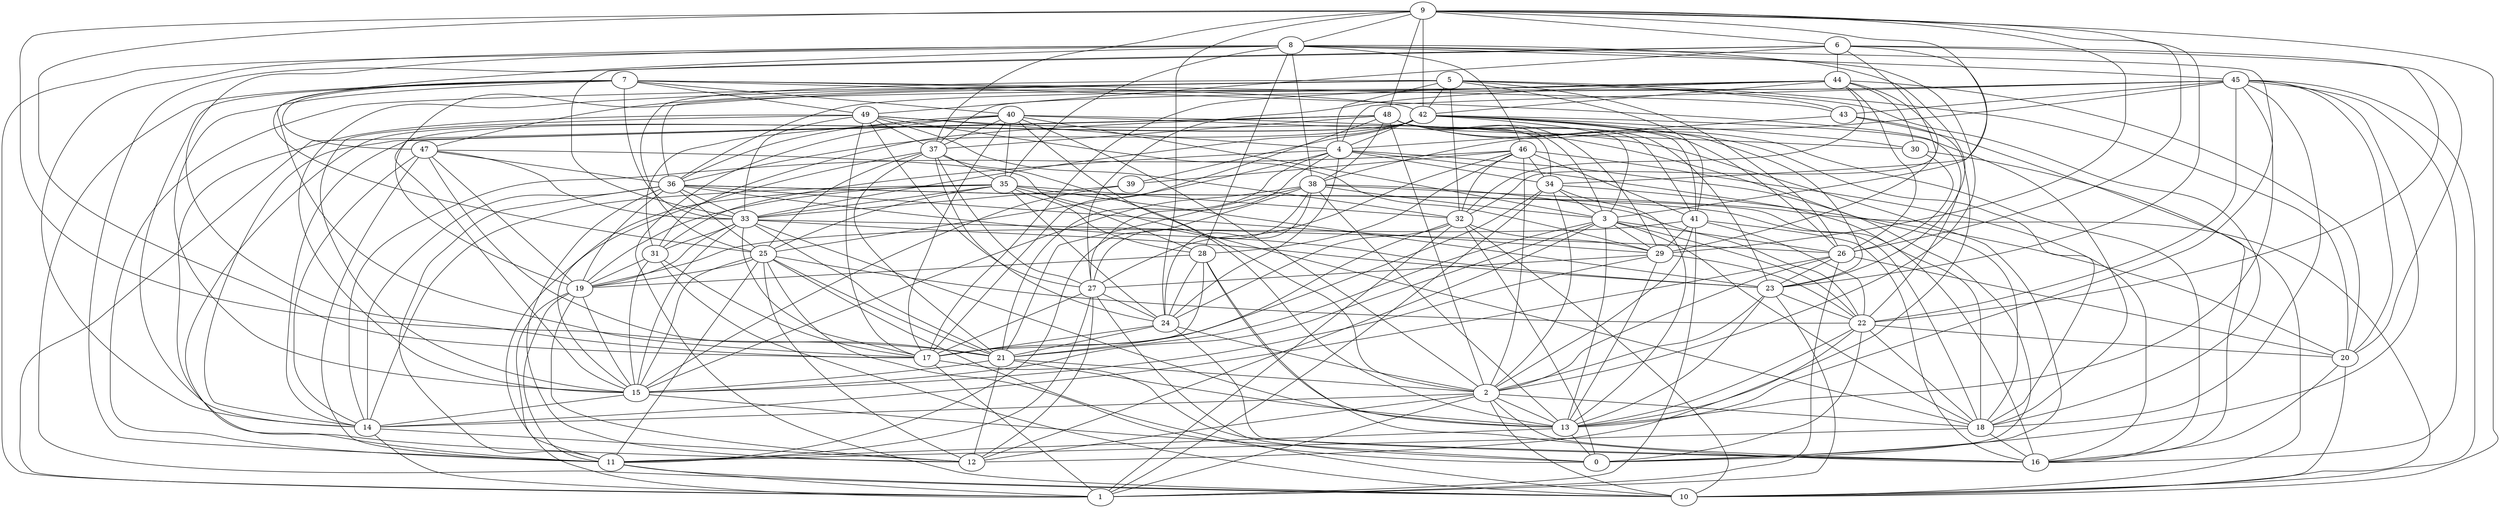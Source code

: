 digraph GG_graph {

subgraph G_graph {
edge [color = black]
"31" -> "15" [dir = none]
"4" -> "18" [dir = none]
"4" -> "25" [dir = none]
"4" -> "0" [dir = none]
"4" -> "31" [dir = none]
"9" -> "42" [dir = none]
"9" -> "24" [dir = none]
"9" -> "23" [dir = none]
"9" -> "26" [dir = none]
"43" -> "16" [dir = none]
"43" -> "13" [dir = none]
"18" -> "11" [dir = none]
"18" -> "16" [dir = none]
"28" -> "13" [dir = none]
"28" -> "24" [dir = none]
"41" -> "1" [dir = none]
"41" -> "19" [dir = none]
"41" -> "22" [dir = none]
"41" -> "16" [dir = none]
"20" -> "16" [dir = none]
"20" -> "10" [dir = none]
"44" -> "29" [dir = none]
"44" -> "26" [dir = none]
"44" -> "42" [dir = none]
"37" -> "27" [dir = none]
"37" -> "15" [dir = none]
"37" -> "35" [dir = none]
"37" -> "24" [dir = none]
"37" -> "21" [dir = none]
"29" -> "22" [dir = none]
"29" -> "27" [dir = none]
"15" -> "14" [dir = none]
"15" -> "0" [dir = none]
"13" -> "0" [dir = none]
"49" -> "33" [dir = none]
"49" -> "37" [dir = none]
"49" -> "17" [dir = none]
"49" -> "27" [dir = none]
"49" -> "15" [dir = none]
"49" -> "29" [dir = none]
"42" -> "4" [dir = none]
"42" -> "30" [dir = none]
"42" -> "39" [dir = none]
"42" -> "14" [dir = none]
"42" -> "11" [dir = none]
"39" -> "15" [dir = none]
"11" -> "10" [dir = none]
"48" -> "41" [dir = none]
"48" -> "29" [dir = none]
"48" -> "3" [dir = none]
"48" -> "34" [dir = none]
"48" -> "37" [dir = none]
"48" -> "17" [dir = none]
"48" -> "38" [dir = none]
"19" -> "1" [dir = none]
"5" -> "47" [dir = none]
"5" -> "15" [dir = none]
"5" -> "11" [dir = none]
"5" -> "32" [dir = none]
"27" -> "12" [dir = none]
"27" -> "24" [dir = none]
"35" -> "32" [dir = none]
"35" -> "25" [dir = none]
"35" -> "11" [dir = none]
"47" -> "21" [dir = none]
"47" -> "36" [dir = none]
"47" -> "19" [dir = none]
"38" -> "22" [dir = none]
"38" -> "10" [dir = none]
"38" -> "11" [dir = none]
"38" -> "24" [dir = none]
"38" -> "13" [dir = none]
"38" -> "3" [dir = none]
"8" -> "35" [dir = none]
"8" -> "45" [dir = none]
"8" -> "38" [dir = none]
"46" -> "2" [dir = none]
"46" -> "32" [dir = none]
"46" -> "34" [dir = none]
"46" -> "39" [dir = none]
"46" -> "16" [dir = none]
"46" -> "27" [dir = none]
"46" -> "28" [dir = none]
"7" -> "15" [dir = none]
"7" -> "47" [dir = none]
"7" -> "43" [dir = none]
"7" -> "40" [dir = none]
"7" -> "22" [dir = none]
"7" -> "33" [dir = none]
"33" -> "15" [dir = none]
"33" -> "19" [dir = none]
"33" -> "13" [dir = none]
"30" -> "26" [dir = none]
"30" -> "10" [dir = none]
"6" -> "33" [dir = none]
"6" -> "20" [dir = none]
"6" -> "11" [dir = none]
"6" -> "22" [dir = none]
"6" -> "49" [dir = none]
"45" -> "13" [dir = none]
"45" -> "22" [dir = none]
"45" -> "0" [dir = none]
"45" -> "43" [dir = none]
"3" -> "18" [dir = none]
"3" -> "26" [dir = none]
"3" -> "22" [dir = none]
"24" -> "21" [dir = none]
"24" -> "16" [dir = none]
"24" -> "17" [dir = none]
"23" -> "13" [dir = none]
"23" -> "1" [dir = none]
"21" -> "15" [dir = none]
"17" -> "16" [dir = none]
"40" -> "0" [dir = none]
"40" -> "31" [dir = none]
"40" -> "36" [dir = none]
"40" -> "13" [dir = none]
"40" -> "2" [dir = none]
"22" -> "12" [dir = none]
"22" -> "13" [dir = none]
"22" -> "18" [dir = none]
"22" -> "20" [dir = none]
"36" -> "33" [dir = none]
"36" -> "14" [dir = none]
"36" -> "25" [dir = none]
"36" -> "11" [dir = none]
"36" -> "23" [dir = none]
"36" -> "29" [dir = none]
"14" -> "12" [dir = none]
"14" -> "1" [dir = none]
"34" -> "13" [dir = none]
"34" -> "3" [dir = none]
"34" -> "2" [dir = none]
"34" -> "17" [dir = none]
"25" -> "10" [dir = none]
"25" -> "22" [dir = none]
"25" -> "11" [dir = none]
"25" -> "21" [dir = none]
"2" -> "13" [dir = none]
"2" -> "14" [dir = none]
"2" -> "1" [dir = none]
"32" -> "10" [dir = none]
"32" -> "29" [dir = none]
"32" -> "0" [dir = none]
"26" -> "2" [dir = none]
"26" -> "1" [dir = none]
"26" -> "20" [dir = none]
"42" -> "36" [dir = none]
"38" -> "21" [dir = none]
"2" -> "18" [dir = none]
"43" -> "4" [dir = none]
"8" -> "46" [dir = none]
"25" -> "12" [dir = none]
"6" -> "44" [dir = none]
"27" -> "0" [dir = none]
"42" -> "26" [dir = none]
"11" -> "1" [dir = none]
"45" -> "38" [dir = none]
"3" -> "29" [dir = none]
"33" -> "31" [dir = none]
"3" -> "15" [dir = none]
"26" -> "23" [dir = none]
"33" -> "17" [dir = none]
"5" -> "20" [dir = none]
"6" -> "3" [dir = none]
"5" -> "18" [dir = none]
"48" -> "23" [dir = none]
"29" -> "15" [dir = none]
"3" -> "13" [dir = none]
"36" -> "16" [dir = none]
"31" -> "17" [dir = none]
"9" -> "29" [dir = none]
"21" -> "12" [dir = none]
"35" -> "24" [dir = none]
"7" -> "10" [dir = none]
"44" -> "17" [dir = none]
"36" -> "12" [dir = none]
"32" -> "21" [dir = none]
"6" -> "32" [dir = none]
"3" -> "21" [dir = none]
"48" -> "18" [dir = none]
"25" -> "19" [dir = none]
"36" -> "19" [dir = none]
"5" -> "42" [dir = none]
"28" -> "19" [dir = none]
"25" -> "0" [dir = none]
"38" -> "27" [dir = none]
"8" -> "23" [dir = none]
"17" -> "1" [dir = none]
"45" -> "20" [dir = none]
"9" -> "21" [dir = none]
"8" -> "1" [dir = none]
"48" -> "2" [dir = none]
"5" -> "4" [dir = none]
"2" -> "12" [dir = none]
"32" -> "24" [dir = none]
"48" -> "14" [dir = none]
"44" -> "36" [dir = none]
"4" -> "27" [dir = none]
"19" -> "15" [dir = none]
"25" -> "15" [dir = none]
"35" -> "28" [dir = none]
"45" -> "16" [dir = none]
"42" -> "33" [dir = none]
"9" -> "8" [dir = none]
"41" -> "29" [dir = none]
"26" -> "14" [dir = none]
"4" -> "24" [dir = none]
"42" -> "18" [dir = none]
"49" -> "18" [dir = none]
"8" -> "17" [dir = none]
"35" -> "33" [dir = none]
"44" -> "20" [dir = none]
"4" -> "34" [dir = none]
"7" -> "49" [dir = none]
"44" -> "19" [dir = none]
"19" -> "11" [dir = none]
"19" -> "12" [dir = none]
"40" -> "10" [dir = none]
"9" -> "10" [dir = none]
"41" -> "2" [dir = none]
"47" -> "11" [dir = none]
"5" -> "26" [dir = none]
"47" -> "33" [dir = none]
"9" -> "48" [dir = none]
"48" -> "31" [dir = none]
"5" -> "25" [dir = none]
"7" -> "17" [dir = none]
"35" -> "19" [dir = none]
"8" -> "14" [dir = none]
"45" -> "4" [dir = none]
"32" -> "1" [dir = none]
"9" -> "37" [dir = none]
"33" -> "21" [dir = none]
"29" -> "13" [dir = none]
"35" -> "18" [dir = none]
"45" -> "10" [dir = none]
"31" -> "19" [dir = none]
"44" -> "30" [dir = none]
"40" -> "35" [dir = none]
"7" -> "42" [dir = none]
"49" -> "32" [dir = none]
"3" -> "12" [dir = none]
"48" -> "16" [dir = none]
"8" -> "13" [dir = none]
"39" -> "33" [dir = none]
"35" -> "14" [dir = none]
"44" -> "27" [dir = none]
"44" -> "32" [dir = none]
"49" -> "12" [dir = none]
"8" -> "25" [dir = none]
"45" -> "18" [dir = none]
"40" -> "3" [dir = none]
"9" -> "17" [dir = none]
"46" -> "14" [dir = none]
"40" -> "17" [dir = none]
"28" -> "17" [dir = none]
"36" -> "18" [dir = none]
"49" -> "4" [dir = none]
"48" -> "1" [dir = none]
"27" -> "11" [dir = none]
"42" -> "23" [dir = none]
"45" -> "37" [dir = none]
"33" -> "26" [dir = none]
"46" -> "41" [dir = none]
"38" -> "15" [dir = none]
"34" -> "1" [dir = none]
"22" -> "0" [dir = none]
"35" -> "23" [dir = none]
"24" -> "2" [dir = none]
"27" -> "17" [dir = none]
"2" -> "16" [dir = none]
"37" -> "25" [dir = none]
"42" -> "41" [dir = none]
"33" -> "23" [dir = none]
"5" -> "41" [dir = none]
"23" -> "2" [dir = none]
"40" -> "37" [dir = none]
"2" -> "10" [dir = none]
"9" -> "34" [dir = none]
"37" -> "2" [dir = none]
"28" -> "16" [dir = none]
"4" -> "21" [dir = none]
"9" -> "6" [dir = none]
"21" -> "13" [dir = none]
"21" -> "2" [dir = none]
"8" -> "28" [dir = none]
"31" -> "10" [dir = none]
"42" -> "3" [dir = none]
"48" -> "15" [dir = none]
"47" -> "14" [dir = none]
"40" -> "30" [dir = none]
"8" -> "2" [dir = none]
"34" -> "20" [dir = none]
"47" -> "28" [dir = none]
"7" -> "14" [dir = none]
"45" -> "36" [dir = none]
"13" -> "11" [dir = none]
"5" -> "43" [dir = none]
"23" -> "22" [dir = none]
}

}
